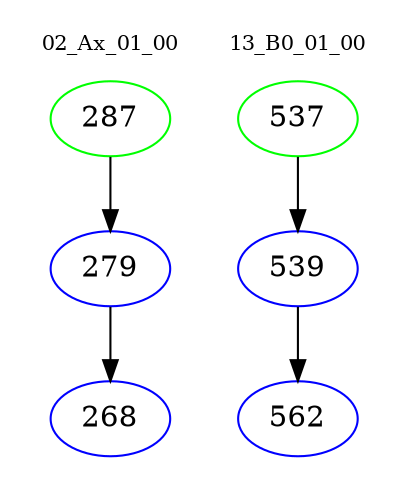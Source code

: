 digraph{
subgraph cluster_0 {
color = white
label = "02_Ax_01_00";
fontsize=10;
T0_287 [label="287", color="green"]
T0_287 -> T0_279 [color="black"]
T0_279 [label="279", color="blue"]
T0_279 -> T0_268 [color="black"]
T0_268 [label="268", color="blue"]
}
subgraph cluster_1 {
color = white
label = "13_B0_01_00";
fontsize=10;
T1_537 [label="537", color="green"]
T1_537 -> T1_539 [color="black"]
T1_539 [label="539", color="blue"]
T1_539 -> T1_562 [color="black"]
T1_562 [label="562", color="blue"]
}
}
